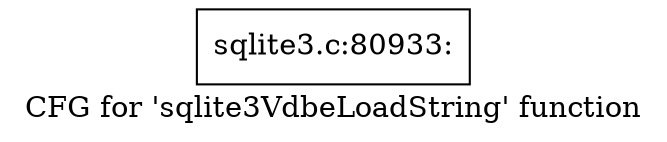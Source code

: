 digraph "CFG for 'sqlite3VdbeLoadString' function" {
	label="CFG for 'sqlite3VdbeLoadString' function";

	Node0x55c0f8a68770 [shape=record,label="{sqlite3.c:80933:}"];
}
